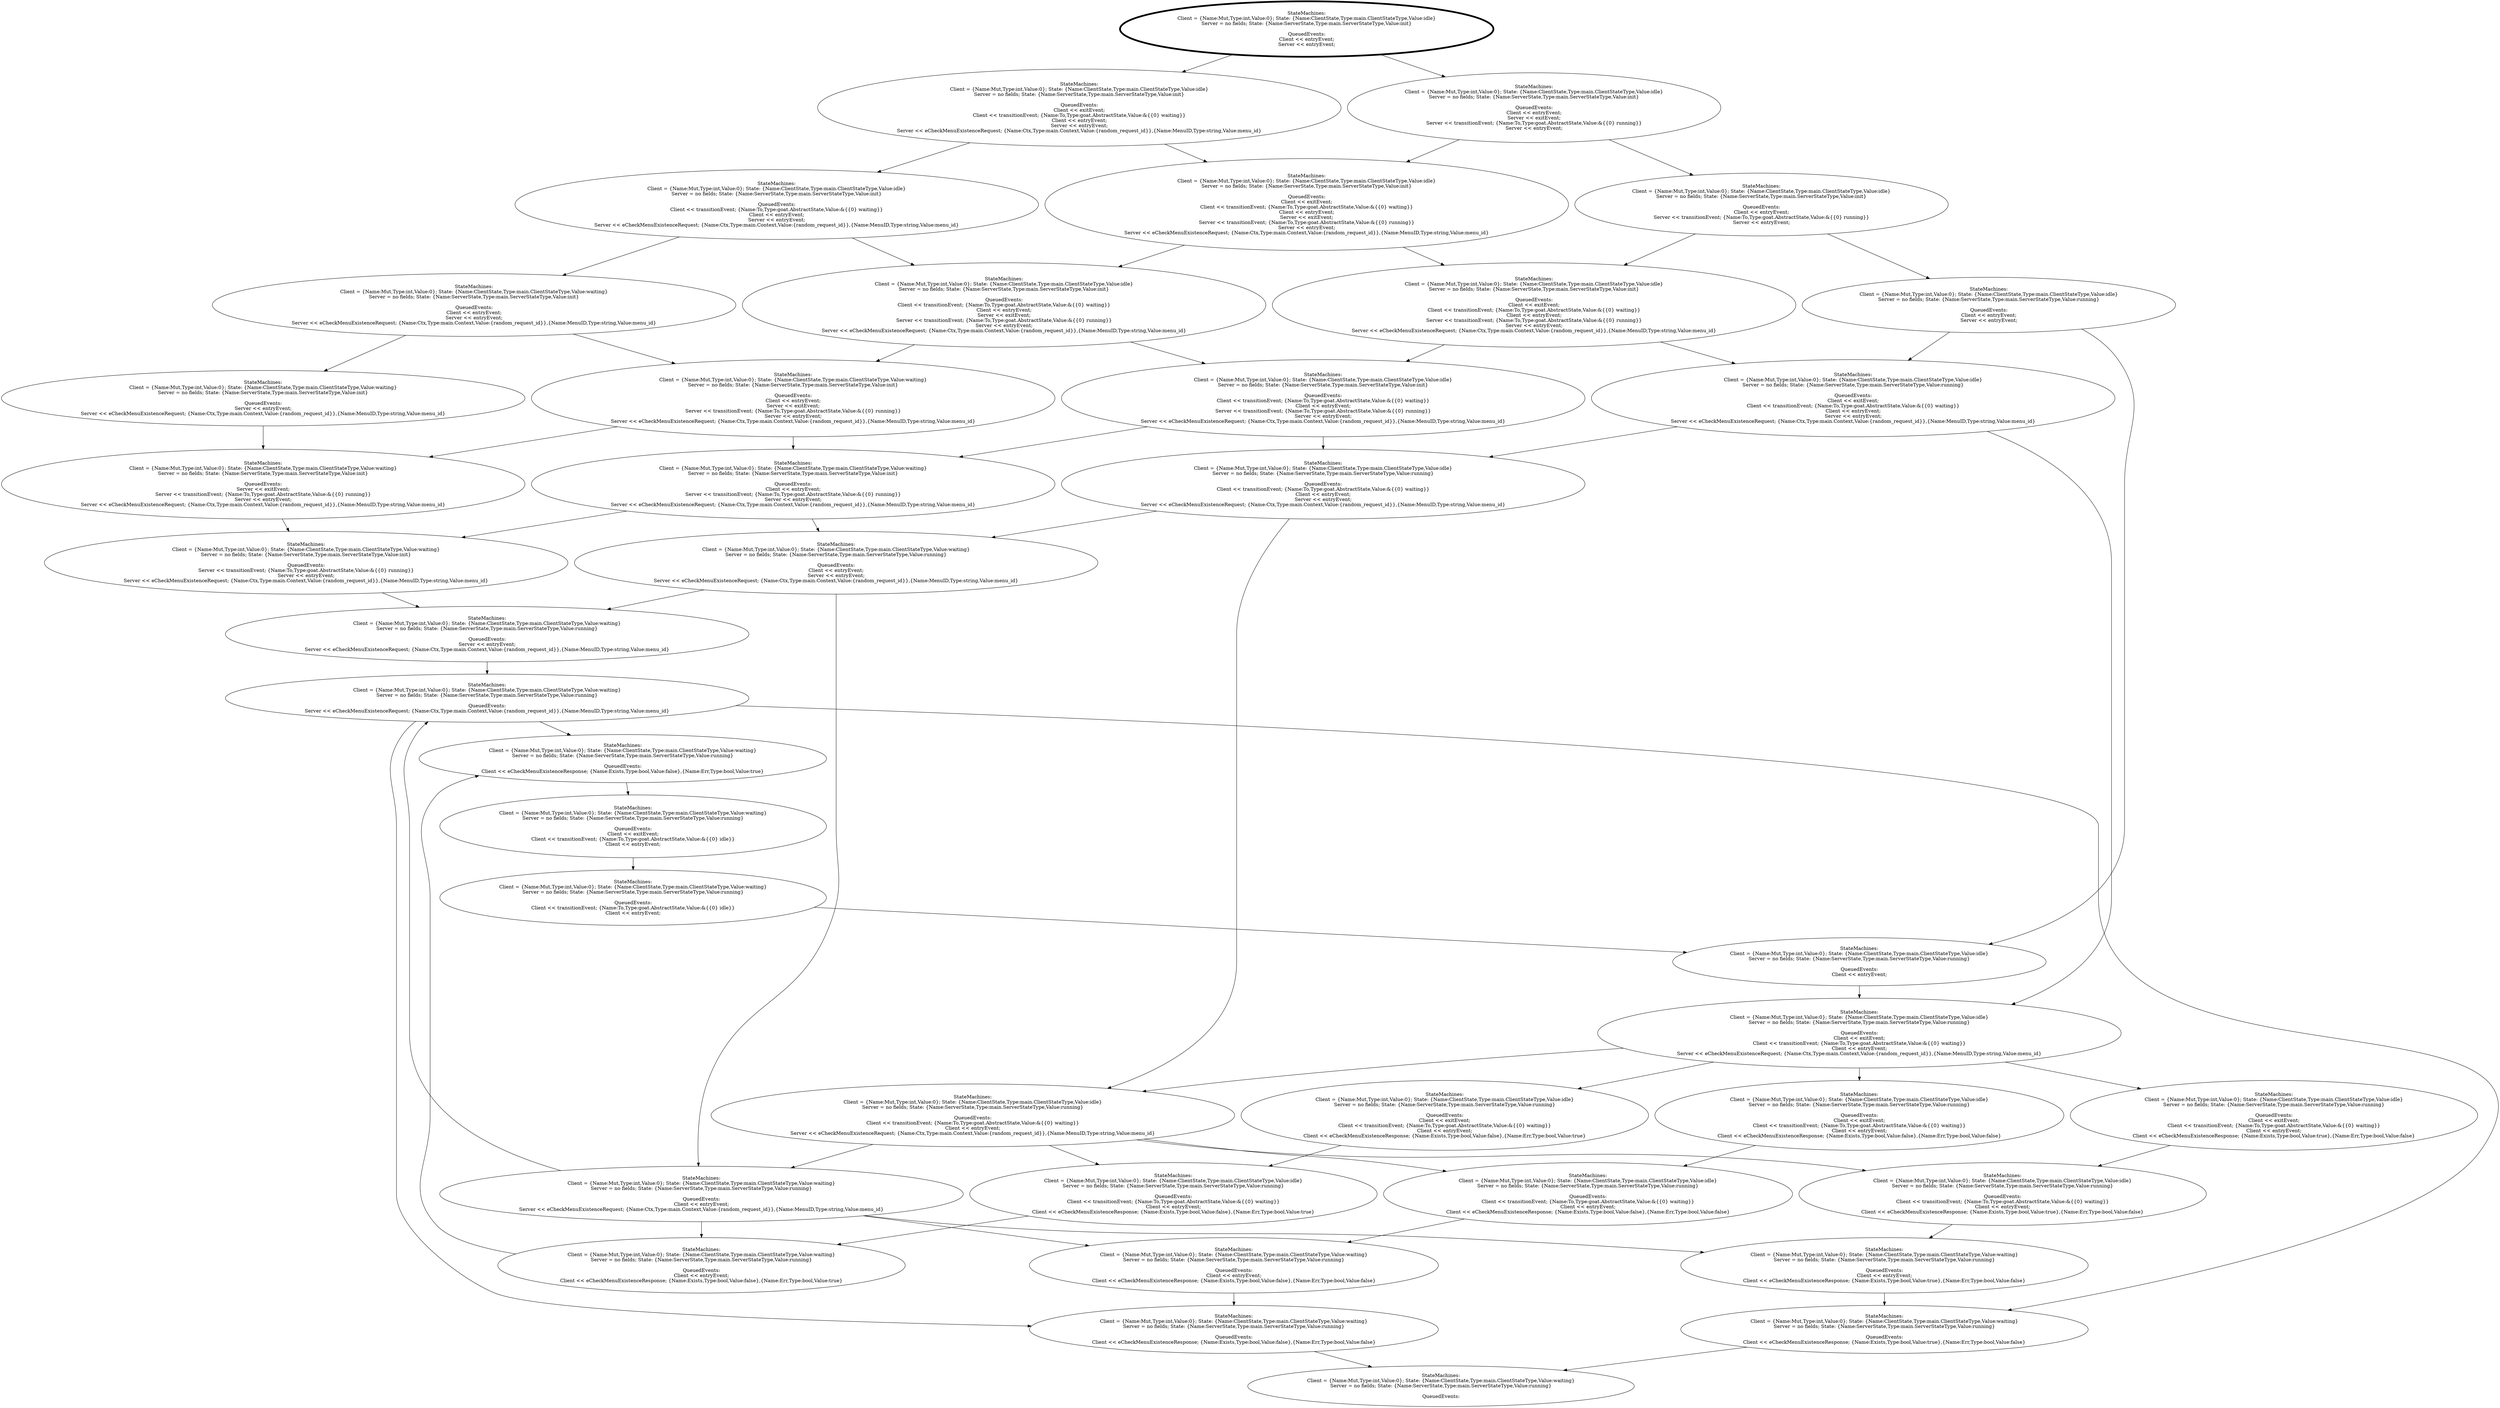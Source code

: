 digraph {
  138821825980334719 [ label="StateMachines:
Client = {Name:Mut,Type:int,Value:0}; State: {Name:ClientState,Type:main.ClientStateType,Value:idle}
Server = no fields; State: {Name:ServerState,Type:main.ServerStateType,Value:init}

QueuedEvents:
Client << transitionEvent; {Name:To,Type:goat.AbstractState,Value:&{{0} waiting}}
Client << entryEvent;
Server << exitEvent;
Server << transitionEvent; {Name:To,Type:goat.AbstractState,Value:&{{0} running}}
Server << entryEvent;
Server << eCheckMenuExistenceRequest; {Name:Ctx,Type:main.Context,Value:{random_request_id}},{Name:MenuID,Type:string,Value:menu_id}" ];
  401141514058476269 [ label="StateMachines:
Client = {Name:Mut,Type:int,Value:0}; State: {Name:ClientState,Type:main.ClientStateType,Value:idle}
Server = no fields; State: {Name:ServerState,Type:main.ServerStateType,Value:init}

QueuedEvents:
Client << transitionEvent; {Name:To,Type:goat.AbstractState,Value:&{{0} waiting}}
Client << entryEvent;
Server << transitionEvent; {Name:To,Type:goat.AbstractState,Value:&{{0} running}}
Server << entryEvent;
Server << eCheckMenuExistenceRequest; {Name:Ctx,Type:main.Context,Value:{random_request_id}},{Name:MenuID,Type:string,Value:menu_id}" ];
  1825290065984990417 [ label="StateMachines:
Client = {Name:Mut,Type:int,Value:0}; State: {Name:ClientState,Type:main.ClientStateType,Value:waiting}
Server = no fields; State: {Name:ServerState,Type:main.ServerStateType,Value:init}

QueuedEvents:
Server << exitEvent;
Server << transitionEvent; {Name:To,Type:goat.AbstractState,Value:&{{0} running}}
Server << entryEvent;
Server << eCheckMenuExistenceRequest; {Name:Ctx,Type:main.Context,Value:{random_request_id}},{Name:MenuID,Type:string,Value:menu_id}" ];
  2355430626164671222 [ label="StateMachines:
Client = {Name:Mut,Type:int,Value:0}; State: {Name:ClientState,Type:main.ClientStateType,Value:waiting}
Server = no fields; State: {Name:ServerState,Type:main.ServerStateType,Value:running}

QueuedEvents:
Client << eCheckMenuExistenceResponse; {Name:Exists,Type:bool,Value:false},{Name:Err,Type:bool,Value:false}" ];
  3197521592316798409 [ label="StateMachines:
Client = {Name:Mut,Type:int,Value:0}; State: {Name:ClientState,Type:main.ClientStateType,Value:idle}
Server = no fields; State: {Name:ServerState,Type:main.ServerStateType,Value:running}

QueuedEvents:
Client << transitionEvent; {Name:To,Type:goat.AbstractState,Value:&{{0} waiting}}
Client << entryEvent;
Server << eCheckMenuExistenceRequest; {Name:Ctx,Type:main.Context,Value:{random_request_id}},{Name:MenuID,Type:string,Value:menu_id}" ];
  3258851996226203688 [ label="StateMachines:
Client = {Name:Mut,Type:int,Value:0}; State: {Name:ClientState,Type:main.ClientStateType,Value:waiting}
Server = no fields; State: {Name:ServerState,Type:main.ServerStateType,Value:running}

QueuedEvents:
Client << transitionEvent; {Name:To,Type:goat.AbstractState,Value:&{{0} idle}}
Client << entryEvent;" ];
  3312302133326675589 [ label="StateMachines:
Client = {Name:Mut,Type:int,Value:0}; State: {Name:ClientState,Type:main.ClientStateType,Value:idle}
Server = no fields; State: {Name:ServerState,Type:main.ServerStateType,Value:running}

QueuedEvents:
Client << exitEvent;
Client << transitionEvent; {Name:To,Type:goat.AbstractState,Value:&{{0} waiting}}
Client << entryEvent;
Server << entryEvent;
Server << eCheckMenuExistenceRequest; {Name:Ctx,Type:main.Context,Value:{random_request_id}},{Name:MenuID,Type:string,Value:menu_id}" ];
  3396331165331157002 [ label="StateMachines:
Client = {Name:Mut,Type:int,Value:0}; State: {Name:ClientState,Type:main.ClientStateType,Value:idle}
Server = no fields; State: {Name:ServerState,Type:main.ServerStateType,Value:init}

QueuedEvents:
Client << exitEvent;
Client << transitionEvent; {Name:To,Type:goat.AbstractState,Value:&{{0} waiting}}
Client << entryEvent;
Server << entryEvent;
Server << eCheckMenuExistenceRequest; {Name:Ctx,Type:main.Context,Value:{random_request_id}},{Name:MenuID,Type:string,Value:menu_id}" ];
  4213686886374431953 [ label="StateMachines:
Client = {Name:Mut,Type:int,Value:0}; State: {Name:ClientState,Type:main.ClientStateType,Value:waiting}
Server = no fields; State: {Name:ServerState,Type:main.ServerStateType,Value:init}

QueuedEvents:
Client << entryEvent;
Server << transitionEvent; {Name:To,Type:goat.AbstractState,Value:&{{0} running}}
Server << entryEvent;
Server << eCheckMenuExistenceRequest; {Name:Ctx,Type:main.Context,Value:{random_request_id}},{Name:MenuID,Type:string,Value:menu_id}" ];
  4302610984728894949 [ label="StateMachines:
Client = {Name:Mut,Type:int,Value:0}; State: {Name:ClientState,Type:main.ClientStateType,Value:idle}
Server = no fields; State: {Name:ServerState,Type:main.ServerStateType,Value:running}

QueuedEvents:
Client << exitEvent;
Client << transitionEvent; {Name:To,Type:goat.AbstractState,Value:&{{0} waiting}}
Client << entryEvent;
Client << eCheckMenuExistenceResponse; {Name:Exists,Type:bool,Value:false},{Name:Err,Type:bool,Value:true}" ];
  4360015657508549988 [ label="StateMachines:
Client = {Name:Mut,Type:int,Value:0}; State: {Name:ClientState,Type:main.ClientStateType,Value:idle}
Server = no fields; State: {Name:ServerState,Type:main.ServerStateType,Value:init}

QueuedEvents:
Client << entryEvent;
Server << entryEvent;" ];
  4360015657508549988 [ penwidth=5 ];
  4862022627315240773 [ label="StateMachines:
Client = {Name:Mut,Type:int,Value:0}; State: {Name:ClientState,Type:main.ClientStateType,Value:waiting}
Server = no fields; State: {Name:ServerState,Type:main.ServerStateType,Value:running}

QueuedEvents:
Client << entryEvent;
Client << eCheckMenuExistenceResponse; {Name:Exists,Type:bool,Value:false},{Name:Err,Type:bool,Value:true}" ];
  5953861120366630302 [ label="StateMachines:
Client = {Name:Mut,Type:int,Value:0}; State: {Name:ClientState,Type:main.ClientStateType,Value:waiting}
Server = no fields; State: {Name:ServerState,Type:main.ServerStateType,Value:running}

QueuedEvents:
Client << exitEvent;
Client << transitionEvent; {Name:To,Type:goat.AbstractState,Value:&{{0} idle}}
Client << entryEvent;" ];
  6042018300661336143 [ label="StateMachines:
Client = {Name:Mut,Type:int,Value:0}; State: {Name:ClientState,Type:main.ClientStateType,Value:waiting}
Server = no fields; State: {Name:ServerState,Type:main.ServerStateType,Value:running}

QueuedEvents:
Server << entryEvent;
Server << eCheckMenuExistenceRequest; {Name:Ctx,Type:main.Context,Value:{random_request_id}},{Name:MenuID,Type:string,Value:menu_id}" ];
  6206824213487838900 [ label="StateMachines:
Client = {Name:Mut,Type:int,Value:0}; State: {Name:ClientState,Type:main.ClientStateType,Value:waiting}
Server = no fields; State: {Name:ServerState,Type:main.ServerStateType,Value:init}

QueuedEvents:
Client << entryEvent;
Server << entryEvent;
Server << eCheckMenuExistenceRequest; {Name:Ctx,Type:main.Context,Value:{random_request_id}},{Name:MenuID,Type:string,Value:menu_id}" ];
  6567461229433201766 [ label="StateMachines:
Client = {Name:Mut,Type:int,Value:0}; State: {Name:ClientState,Type:main.ClientStateType,Value:waiting}
Server = no fields; State: {Name:ServerState,Type:main.ServerStateType,Value:running}

QueuedEvents:
Client << entryEvent;
Client << eCheckMenuExistenceResponse; {Name:Exists,Type:bool,Value:false},{Name:Err,Type:bool,Value:false}" ];
  6710426639386497095 [ label="StateMachines:
Client = {Name:Mut,Type:int,Value:0}; State: {Name:ClientState,Type:main.ClientStateType,Value:idle}
Server = no fields; State: {Name:ServerState,Type:main.ServerStateType,Value:running}

QueuedEvents:
Client << transitionEvent; {Name:To,Type:goat.AbstractState,Value:&{{0} waiting}}
Client << entryEvent;
Server << entryEvent;
Server << eCheckMenuExistenceRequest; {Name:Ctx,Type:main.Context,Value:{random_request_id}},{Name:MenuID,Type:string,Value:menu_id}" ];
  6772727286654135739 [ label="StateMachines:
Client = {Name:Mut,Type:int,Value:0}; State: {Name:ClientState,Type:main.ClientStateType,Value:idle}
Server = no fields; State: {Name:ServerState,Type:main.ServerStateType,Value:init}

QueuedEvents:
Client << entryEvent;
Server << exitEvent;
Server << transitionEvent; {Name:To,Type:goat.AbstractState,Value:&{{0} running}}
Server << entryEvent;" ];
  6906079918079896203 [ label="StateMachines:
Client = {Name:Mut,Type:int,Value:0}; State: {Name:ClientState,Type:main.ClientStateType,Value:waiting}
Server = no fields; State: {Name:ServerState,Type:main.ServerStateType,Value:init}

QueuedEvents:
Client << entryEvent;
Server << exitEvent;
Server << transitionEvent; {Name:To,Type:goat.AbstractState,Value:&{{0} running}}
Server << entryEvent;
Server << eCheckMenuExistenceRequest; {Name:Ctx,Type:main.Context,Value:{random_request_id}},{Name:MenuID,Type:string,Value:menu_id}" ];
  6964014102507799921 [ label="StateMachines:
Client = {Name:Mut,Type:int,Value:0}; State: {Name:ClientState,Type:main.ClientStateType,Value:waiting}
Server = no fields; State: {Name:ServerState,Type:main.ServerStateType,Value:running}

QueuedEvents:
Server << eCheckMenuExistenceRequest; {Name:Ctx,Type:main.Context,Value:{random_request_id}},{Name:MenuID,Type:string,Value:menu_id}" ];
  7132660984072337619 [ label="StateMachines:
Client = {Name:Mut,Type:int,Value:0}; State: {Name:ClientState,Type:main.ClientStateType,Value:waiting}
Server = no fields; State: {Name:ServerState,Type:main.ServerStateType,Value:running}

QueuedEvents:
Client << entryEvent;
Client << eCheckMenuExistenceResponse; {Name:Exists,Type:bool,Value:true},{Name:Err,Type:bool,Value:false}" ];
  7791175246178380023 [ label="StateMachines:
Client = {Name:Mut,Type:int,Value:0}; State: {Name:ClientState,Type:main.ClientStateType,Value:idle}
Server = no fields; State: {Name:ServerState,Type:main.ServerStateType,Value:running}

QueuedEvents:
Client << entryEvent;" ];
  9290656168165749569 [ label="StateMachines:
Client = {Name:Mut,Type:int,Value:0}; State: {Name:ClientState,Type:main.ClientStateType,Value:idle}
Server = no fields; State: {Name:ServerState,Type:main.ServerStateType,Value:init}

QueuedEvents:
Client << entryEvent;
Server << transitionEvent; {Name:To,Type:goat.AbstractState,Value:&{{0} running}}
Server << entryEvent;" ];
  9419280898220082355 [ label="StateMachines:
Client = {Name:Mut,Type:int,Value:0}; State: {Name:ClientState,Type:main.ClientStateType,Value:waiting}
Server = no fields; State: {Name:ServerState,Type:main.ServerStateType,Value:running}

QueuedEvents:
Client << eCheckMenuExistenceResponse; {Name:Exists,Type:bool,Value:false},{Name:Err,Type:bool,Value:true}" ];
  9420132927983824569 [ label="StateMachines:
Client = {Name:Mut,Type:int,Value:0}; State: {Name:ClientState,Type:main.ClientStateType,Value:waiting}
Server = no fields; State: {Name:ServerState,Type:main.ServerStateType,Value:running}

QueuedEvents:
Client << eCheckMenuExistenceResponse; {Name:Exists,Type:bool,Value:true},{Name:Err,Type:bool,Value:false}" ];
  9528014578725449293 [ label="StateMachines:
Client = {Name:Mut,Type:int,Value:0}; State: {Name:ClientState,Type:main.ClientStateType,Value:idle}
Server = no fields; State: {Name:ServerState,Type:main.ServerStateType,Value:running}

QueuedEvents:
Client << transitionEvent; {Name:To,Type:goat.AbstractState,Value:&{{0} waiting}}
Client << entryEvent;
Client << eCheckMenuExistenceResponse; {Name:Exists,Type:bool,Value:true},{Name:Err,Type:bool,Value:false}" ];
  10567139723654883687 [ label="StateMachines:
Client = {Name:Mut,Type:int,Value:0}; State: {Name:ClientState,Type:main.ClientStateType,Value:idle}
Server = no fields; State: {Name:ServerState,Type:main.ServerStateType,Value:running}

QueuedEvents:
Client << exitEvent;
Client << transitionEvent; {Name:To,Type:goat.AbstractState,Value:&{{0} waiting}}
Client << entryEvent;
Server << eCheckMenuExistenceRequest; {Name:Ctx,Type:main.Context,Value:{random_request_id}},{Name:MenuID,Type:string,Value:menu_id}" ];
  11301831815238885342 [ label="StateMachines:
Client = {Name:Mut,Type:int,Value:0}; State: {Name:ClientState,Type:main.ClientStateType,Value:idle}
Server = no fields; State: {Name:ServerState,Type:main.ServerStateType,Value:running}

QueuedEvents:
Client << exitEvent;
Client << transitionEvent; {Name:To,Type:goat.AbstractState,Value:&{{0} waiting}}
Client << entryEvent;
Client << eCheckMenuExistenceResponse; {Name:Exists,Type:bool,Value:false},{Name:Err,Type:bool,Value:false}" ];
  12145328724428173728 [ label="StateMachines:
Client = {Name:Mut,Type:int,Value:0}; State: {Name:ClientState,Type:main.ClientStateType,Value:idle}
Server = no fields; State: {Name:ServerState,Type:main.ServerStateType,Value:init}

QueuedEvents:
Client << transitionEvent; {Name:To,Type:goat.AbstractState,Value:&{{0} waiting}}
Client << entryEvent;
Server << entryEvent;
Server << eCheckMenuExistenceRequest; {Name:Ctx,Type:main.Context,Value:{random_request_id}},{Name:MenuID,Type:string,Value:menu_id}" ];
  12581240219791156593 [ label="StateMachines:
Client = {Name:Mut,Type:int,Value:0}; State: {Name:ClientState,Type:main.ClientStateType,Value:waiting}
Server = no fields; State: {Name:ServerState,Type:main.ServerStateType,Value:running}

QueuedEvents:
Client << entryEvent;
Server << eCheckMenuExistenceRequest; {Name:Ctx,Type:main.Context,Value:{random_request_id}},{Name:MenuID,Type:string,Value:menu_id}" ];
  13055225600620996571 [ label="StateMachines:
Client = {Name:Mut,Type:int,Value:0}; State: {Name:ClientState,Type:main.ClientStateType,Value:waiting}
Server = no fields; State: {Name:ServerState,Type:main.ServerStateType,Value:init}

QueuedEvents:
Server << transitionEvent; {Name:To,Type:goat.AbstractState,Value:&{{0} running}}
Server << entryEvent;
Server << eCheckMenuExistenceRequest; {Name:Ctx,Type:main.Context,Value:{random_request_id}},{Name:MenuID,Type:string,Value:menu_id}" ];
  13341425111306987599 [ label="StateMachines:
Client = {Name:Mut,Type:int,Value:0}; State: {Name:ClientState,Type:main.ClientStateType,Value:waiting}
Server = no fields; State: {Name:ServerState,Type:main.ServerStateType,Value:running}

QueuedEvents:
Client << entryEvent;
Server << entryEvent;
Server << eCheckMenuExistenceRequest; {Name:Ctx,Type:main.Context,Value:{random_request_id}},{Name:MenuID,Type:string,Value:menu_id}" ];
  13515414778991870773 [ label="StateMachines:
Client = {Name:Mut,Type:int,Value:0}; State: {Name:ClientState,Type:main.ClientStateType,Value:idle}
Server = no fields; State: {Name:ServerState,Type:main.ServerStateType,Value:init}

QueuedEvents:
Client << exitEvent;
Client << transitionEvent; {Name:To,Type:goat.AbstractState,Value:&{{0} waiting}}
Client << entryEvent;
Server << exitEvent;
Server << transitionEvent; {Name:To,Type:goat.AbstractState,Value:&{{0} running}}
Server << entryEvent;
Server << eCheckMenuExistenceRequest; {Name:Ctx,Type:main.Context,Value:{random_request_id}},{Name:MenuID,Type:string,Value:menu_id}" ];
  13535066360782721927 [ label="StateMachines:
Client = {Name:Mut,Type:int,Value:0}; State: {Name:ClientState,Type:main.ClientStateType,Value:idle}
Server = no fields; State: {Name:ServerState,Type:main.ServerStateType,Value:init}

QueuedEvents:
Client << exitEvent;
Client << transitionEvent; {Name:To,Type:goat.AbstractState,Value:&{{0} waiting}}
Client << entryEvent;
Server << transitionEvent; {Name:To,Type:goat.AbstractState,Value:&{{0} running}}
Server << entryEvent;
Server << eCheckMenuExistenceRequest; {Name:Ctx,Type:main.Context,Value:{random_request_id}},{Name:MenuID,Type:string,Value:menu_id}" ];
  13691579057332464584 [ label="StateMachines:
Client = {Name:Mut,Type:int,Value:0}; State: {Name:ClientState,Type:main.ClientStateType,Value:waiting}
Server = no fields; State: {Name:ServerState,Type:main.ServerStateType,Value:running}

QueuedEvents:" ];
  13949449678765974108 [ label="StateMachines:
Client = {Name:Mut,Type:int,Value:0}; State: {Name:ClientState,Type:main.ClientStateType,Value:idle}
Server = no fields; State: {Name:ServerState,Type:main.ServerStateType,Value:running}

QueuedEvents:
Client << transitionEvent; {Name:To,Type:goat.AbstractState,Value:&{{0} waiting}}
Client << entryEvent;
Client << eCheckMenuExistenceResponse; {Name:Exists,Type:bool,Value:false},{Name:Err,Type:bool,Value:false}" ];
  14400896213131815931 [ label="StateMachines:
Client = {Name:Mut,Type:int,Value:0}; State: {Name:ClientState,Type:main.ClientStateType,Value:idle}
Server = no fields; State: {Name:ServerState,Type:main.ServerStateType,Value:running}

QueuedEvents:
Client << transitionEvent; {Name:To,Type:goat.AbstractState,Value:&{{0} waiting}}
Client << entryEvent;
Client << eCheckMenuExistenceResponse; {Name:Exists,Type:bool,Value:false},{Name:Err,Type:bool,Value:true}" ];
  16587860134009348011 [ label="StateMachines:
Client = {Name:Mut,Type:int,Value:0}; State: {Name:ClientState,Type:main.ClientStateType,Value:idle}
Server = no fields; State: {Name:ServerState,Type:main.ServerStateType,Value:running}

QueuedEvents:
Client << exitEvent;
Client << transitionEvent; {Name:To,Type:goat.AbstractState,Value:&{{0} waiting}}
Client << entryEvent;
Client << eCheckMenuExistenceResponse; {Name:Exists,Type:bool,Value:true},{Name:Err,Type:bool,Value:false}" ];
  17025216394432687957 [ label="StateMachines:
Client = {Name:Mut,Type:int,Value:0}; State: {Name:ClientState,Type:main.ClientStateType,Value:idle}
Server = no fields; State: {Name:ServerState,Type:main.ServerStateType,Value:running}

QueuedEvents:
Client << entryEvent;
Server << entryEvent;" ];
  17297247673954225950 [ label="StateMachines:
Client = {Name:Mut,Type:int,Value:0}; State: {Name:ClientState,Type:main.ClientStateType,Value:waiting}
Server = no fields; State: {Name:ServerState,Type:main.ServerStateType,Value:init}

QueuedEvents:
Server << entryEvent;
Server << eCheckMenuExistenceRequest; {Name:Ctx,Type:main.Context,Value:{random_request_id}},{Name:MenuID,Type:string,Value:menu_id}" ];
  138821825980334719 -> 401141514058476269;
  138821825980334719 -> 6906079918079896203;
  401141514058476269 -> 4213686886374431953;
  401141514058476269 -> 6710426639386497095;
  1825290065984990417 -> 13055225600620996571;
  2355430626164671222 -> 13691579057332464584;
  3197521592316798409 -> 9528014578725449293;
  3197521592316798409 -> 12581240219791156593;
  3197521592316798409 -> 13949449678765974108;
  3197521592316798409 -> 14400896213131815931;
  3258851996226203688 -> 7791175246178380023;
  3312302133326675589 -> 6710426639386497095;
  3312302133326675589 -> 10567139723654883687;
  3396331165331157002 -> 12145328724428173728;
  3396331165331157002 -> 13515414778991870773;
  4213686886374431953 -> 13055225600620996571;
  4213686886374431953 -> 13341425111306987599;
  4302610984728894949 -> 14400896213131815931;
  4360015657508549988 -> 3396331165331157002;
  4360015657508549988 -> 6772727286654135739;
  4862022627315240773 -> 9419280898220082355;
  5953861120366630302 -> 3258851996226203688;
  6042018300661336143 -> 6964014102507799921;
  6206824213487838900 -> 6906079918079896203;
  6206824213487838900 -> 17297247673954225950;
  6567461229433201766 -> 2355430626164671222;
  6710426639386497095 -> 3197521592316798409;
  6710426639386497095 -> 13341425111306987599;
  6772727286654135739 -> 9290656168165749569;
  6772727286654135739 -> 13515414778991870773;
  6906079918079896203 -> 1825290065984990417;
  6906079918079896203 -> 4213686886374431953;
  6964014102507799921 -> 2355430626164671222;
  6964014102507799921 -> 9419280898220082355;
  6964014102507799921 -> 9420132927983824569;
  7132660984072337619 -> 9420132927983824569;
  7791175246178380023 -> 10567139723654883687;
  9290656168165749569 -> 13535066360782721927;
  9290656168165749569 -> 17025216394432687957;
  9419280898220082355 -> 5953861120366630302;
  9420132927983824569 -> 13691579057332464584;
  9528014578725449293 -> 7132660984072337619;
  10567139723654883687 -> 3197521592316798409;
  10567139723654883687 -> 4302610984728894949;
  10567139723654883687 -> 11301831815238885342;
  10567139723654883687 -> 16587860134009348011;
  11301831815238885342 -> 13949449678765974108;
  12145328724428173728 -> 138821825980334719;
  12145328724428173728 -> 6206824213487838900;
  12581240219791156593 -> 4862022627315240773;
  12581240219791156593 -> 6567461229433201766;
  12581240219791156593 -> 6964014102507799921;
  12581240219791156593 -> 7132660984072337619;
  13055225600620996571 -> 6042018300661336143;
  13341425111306987599 -> 6042018300661336143;
  13341425111306987599 -> 12581240219791156593;
  13515414778991870773 -> 138821825980334719;
  13515414778991870773 -> 13535066360782721927;
  13535066360782721927 -> 401141514058476269;
  13535066360782721927 -> 3312302133326675589;
  13949449678765974108 -> 6567461229433201766;
  14400896213131815931 -> 4862022627315240773;
  16587860134009348011 -> 9528014578725449293;
  17025216394432687957 -> 3312302133326675589;
  17025216394432687957 -> 7791175246178380023;
  17297247673954225950 -> 1825290065984990417;
}

